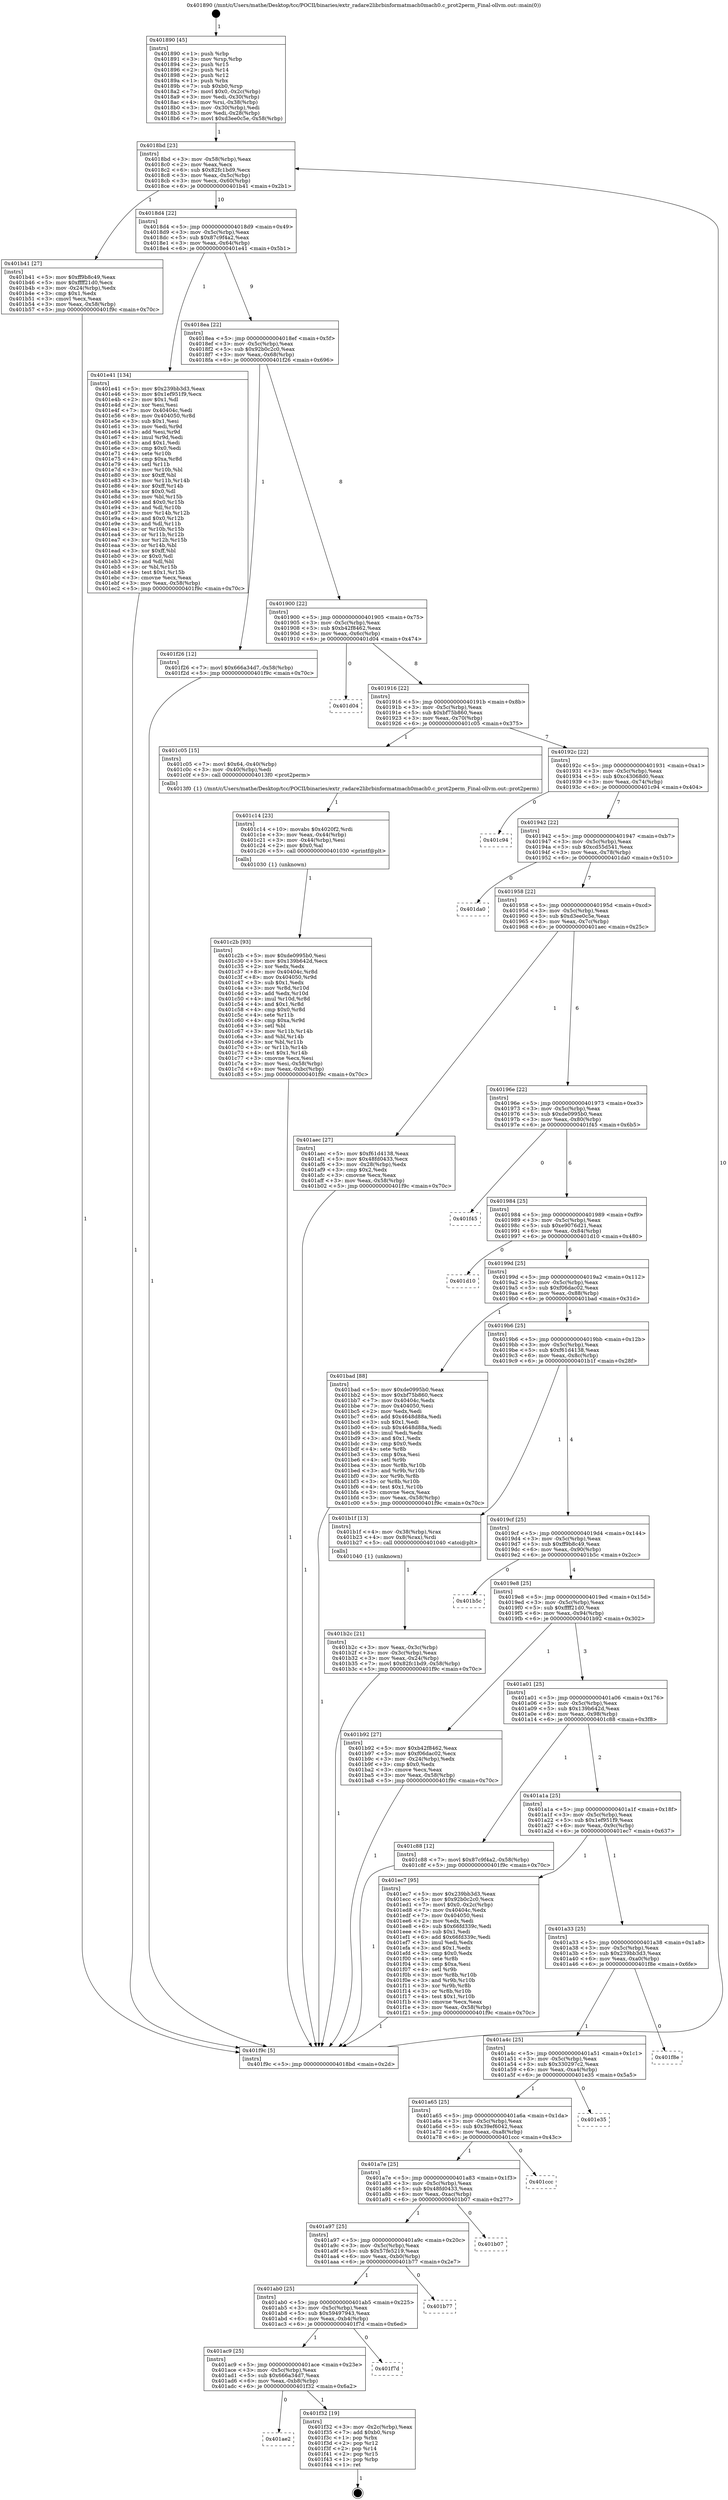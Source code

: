 digraph "0x401890" {
  label = "0x401890 (/mnt/c/Users/mathe/Desktop/tcc/POCII/binaries/extr_radare2librbinformatmach0mach0.c_prot2perm_Final-ollvm.out::main(0))"
  labelloc = "t"
  node[shape=record]

  Entry [label="",width=0.3,height=0.3,shape=circle,fillcolor=black,style=filled]
  "0x4018bd" [label="{
     0x4018bd [23]\l
     | [instrs]\l
     &nbsp;&nbsp;0x4018bd \<+3\>: mov -0x58(%rbp),%eax\l
     &nbsp;&nbsp;0x4018c0 \<+2\>: mov %eax,%ecx\l
     &nbsp;&nbsp;0x4018c2 \<+6\>: sub $0x82fc1bd9,%ecx\l
     &nbsp;&nbsp;0x4018c8 \<+3\>: mov %eax,-0x5c(%rbp)\l
     &nbsp;&nbsp;0x4018cb \<+3\>: mov %ecx,-0x60(%rbp)\l
     &nbsp;&nbsp;0x4018ce \<+6\>: je 0000000000401b41 \<main+0x2b1\>\l
  }"]
  "0x401b41" [label="{
     0x401b41 [27]\l
     | [instrs]\l
     &nbsp;&nbsp;0x401b41 \<+5\>: mov $0xff9b8c49,%eax\l
     &nbsp;&nbsp;0x401b46 \<+5\>: mov $0xffff21d0,%ecx\l
     &nbsp;&nbsp;0x401b4b \<+3\>: mov -0x24(%rbp),%edx\l
     &nbsp;&nbsp;0x401b4e \<+3\>: cmp $0x1,%edx\l
     &nbsp;&nbsp;0x401b51 \<+3\>: cmovl %ecx,%eax\l
     &nbsp;&nbsp;0x401b54 \<+3\>: mov %eax,-0x58(%rbp)\l
     &nbsp;&nbsp;0x401b57 \<+5\>: jmp 0000000000401f9c \<main+0x70c\>\l
  }"]
  "0x4018d4" [label="{
     0x4018d4 [22]\l
     | [instrs]\l
     &nbsp;&nbsp;0x4018d4 \<+5\>: jmp 00000000004018d9 \<main+0x49\>\l
     &nbsp;&nbsp;0x4018d9 \<+3\>: mov -0x5c(%rbp),%eax\l
     &nbsp;&nbsp;0x4018dc \<+5\>: sub $0x87c9f4a2,%eax\l
     &nbsp;&nbsp;0x4018e1 \<+3\>: mov %eax,-0x64(%rbp)\l
     &nbsp;&nbsp;0x4018e4 \<+6\>: je 0000000000401e41 \<main+0x5b1\>\l
  }"]
  Exit [label="",width=0.3,height=0.3,shape=circle,fillcolor=black,style=filled,peripheries=2]
  "0x401e41" [label="{
     0x401e41 [134]\l
     | [instrs]\l
     &nbsp;&nbsp;0x401e41 \<+5\>: mov $0x239bb3d3,%eax\l
     &nbsp;&nbsp;0x401e46 \<+5\>: mov $0x1ef951f9,%ecx\l
     &nbsp;&nbsp;0x401e4b \<+2\>: mov $0x1,%dl\l
     &nbsp;&nbsp;0x401e4d \<+2\>: xor %esi,%esi\l
     &nbsp;&nbsp;0x401e4f \<+7\>: mov 0x40404c,%edi\l
     &nbsp;&nbsp;0x401e56 \<+8\>: mov 0x404050,%r8d\l
     &nbsp;&nbsp;0x401e5e \<+3\>: sub $0x1,%esi\l
     &nbsp;&nbsp;0x401e61 \<+3\>: mov %edi,%r9d\l
     &nbsp;&nbsp;0x401e64 \<+3\>: add %esi,%r9d\l
     &nbsp;&nbsp;0x401e67 \<+4\>: imul %r9d,%edi\l
     &nbsp;&nbsp;0x401e6b \<+3\>: and $0x1,%edi\l
     &nbsp;&nbsp;0x401e6e \<+3\>: cmp $0x0,%edi\l
     &nbsp;&nbsp;0x401e71 \<+4\>: sete %r10b\l
     &nbsp;&nbsp;0x401e75 \<+4\>: cmp $0xa,%r8d\l
     &nbsp;&nbsp;0x401e79 \<+4\>: setl %r11b\l
     &nbsp;&nbsp;0x401e7d \<+3\>: mov %r10b,%bl\l
     &nbsp;&nbsp;0x401e80 \<+3\>: xor $0xff,%bl\l
     &nbsp;&nbsp;0x401e83 \<+3\>: mov %r11b,%r14b\l
     &nbsp;&nbsp;0x401e86 \<+4\>: xor $0xff,%r14b\l
     &nbsp;&nbsp;0x401e8a \<+3\>: xor $0x0,%dl\l
     &nbsp;&nbsp;0x401e8d \<+3\>: mov %bl,%r15b\l
     &nbsp;&nbsp;0x401e90 \<+4\>: and $0x0,%r15b\l
     &nbsp;&nbsp;0x401e94 \<+3\>: and %dl,%r10b\l
     &nbsp;&nbsp;0x401e97 \<+3\>: mov %r14b,%r12b\l
     &nbsp;&nbsp;0x401e9a \<+4\>: and $0x0,%r12b\l
     &nbsp;&nbsp;0x401e9e \<+3\>: and %dl,%r11b\l
     &nbsp;&nbsp;0x401ea1 \<+3\>: or %r10b,%r15b\l
     &nbsp;&nbsp;0x401ea4 \<+3\>: or %r11b,%r12b\l
     &nbsp;&nbsp;0x401ea7 \<+3\>: xor %r12b,%r15b\l
     &nbsp;&nbsp;0x401eaa \<+3\>: or %r14b,%bl\l
     &nbsp;&nbsp;0x401ead \<+3\>: xor $0xff,%bl\l
     &nbsp;&nbsp;0x401eb0 \<+3\>: or $0x0,%dl\l
     &nbsp;&nbsp;0x401eb3 \<+2\>: and %dl,%bl\l
     &nbsp;&nbsp;0x401eb5 \<+3\>: or %bl,%r15b\l
     &nbsp;&nbsp;0x401eb8 \<+4\>: test $0x1,%r15b\l
     &nbsp;&nbsp;0x401ebc \<+3\>: cmovne %ecx,%eax\l
     &nbsp;&nbsp;0x401ebf \<+3\>: mov %eax,-0x58(%rbp)\l
     &nbsp;&nbsp;0x401ec2 \<+5\>: jmp 0000000000401f9c \<main+0x70c\>\l
  }"]
  "0x4018ea" [label="{
     0x4018ea [22]\l
     | [instrs]\l
     &nbsp;&nbsp;0x4018ea \<+5\>: jmp 00000000004018ef \<main+0x5f\>\l
     &nbsp;&nbsp;0x4018ef \<+3\>: mov -0x5c(%rbp),%eax\l
     &nbsp;&nbsp;0x4018f2 \<+5\>: sub $0x92b0c2c0,%eax\l
     &nbsp;&nbsp;0x4018f7 \<+3\>: mov %eax,-0x68(%rbp)\l
     &nbsp;&nbsp;0x4018fa \<+6\>: je 0000000000401f26 \<main+0x696\>\l
  }"]
  "0x401ae2" [label="{
     0x401ae2\l
  }", style=dashed]
  "0x401f26" [label="{
     0x401f26 [12]\l
     | [instrs]\l
     &nbsp;&nbsp;0x401f26 \<+7\>: movl $0x666a34d7,-0x58(%rbp)\l
     &nbsp;&nbsp;0x401f2d \<+5\>: jmp 0000000000401f9c \<main+0x70c\>\l
  }"]
  "0x401900" [label="{
     0x401900 [22]\l
     | [instrs]\l
     &nbsp;&nbsp;0x401900 \<+5\>: jmp 0000000000401905 \<main+0x75\>\l
     &nbsp;&nbsp;0x401905 \<+3\>: mov -0x5c(%rbp),%eax\l
     &nbsp;&nbsp;0x401908 \<+5\>: sub $0xb42f8462,%eax\l
     &nbsp;&nbsp;0x40190d \<+3\>: mov %eax,-0x6c(%rbp)\l
     &nbsp;&nbsp;0x401910 \<+6\>: je 0000000000401d04 \<main+0x474\>\l
  }"]
  "0x401f32" [label="{
     0x401f32 [19]\l
     | [instrs]\l
     &nbsp;&nbsp;0x401f32 \<+3\>: mov -0x2c(%rbp),%eax\l
     &nbsp;&nbsp;0x401f35 \<+7\>: add $0xb0,%rsp\l
     &nbsp;&nbsp;0x401f3c \<+1\>: pop %rbx\l
     &nbsp;&nbsp;0x401f3d \<+2\>: pop %r12\l
     &nbsp;&nbsp;0x401f3f \<+2\>: pop %r14\l
     &nbsp;&nbsp;0x401f41 \<+2\>: pop %r15\l
     &nbsp;&nbsp;0x401f43 \<+1\>: pop %rbp\l
     &nbsp;&nbsp;0x401f44 \<+1\>: ret\l
  }"]
  "0x401d04" [label="{
     0x401d04\l
  }", style=dashed]
  "0x401916" [label="{
     0x401916 [22]\l
     | [instrs]\l
     &nbsp;&nbsp;0x401916 \<+5\>: jmp 000000000040191b \<main+0x8b\>\l
     &nbsp;&nbsp;0x40191b \<+3\>: mov -0x5c(%rbp),%eax\l
     &nbsp;&nbsp;0x40191e \<+5\>: sub $0xbf75b860,%eax\l
     &nbsp;&nbsp;0x401923 \<+3\>: mov %eax,-0x70(%rbp)\l
     &nbsp;&nbsp;0x401926 \<+6\>: je 0000000000401c05 \<main+0x375\>\l
  }"]
  "0x401ac9" [label="{
     0x401ac9 [25]\l
     | [instrs]\l
     &nbsp;&nbsp;0x401ac9 \<+5\>: jmp 0000000000401ace \<main+0x23e\>\l
     &nbsp;&nbsp;0x401ace \<+3\>: mov -0x5c(%rbp),%eax\l
     &nbsp;&nbsp;0x401ad1 \<+5\>: sub $0x666a34d7,%eax\l
     &nbsp;&nbsp;0x401ad6 \<+6\>: mov %eax,-0xb8(%rbp)\l
     &nbsp;&nbsp;0x401adc \<+6\>: je 0000000000401f32 \<main+0x6a2\>\l
  }"]
  "0x401c05" [label="{
     0x401c05 [15]\l
     | [instrs]\l
     &nbsp;&nbsp;0x401c05 \<+7\>: movl $0x64,-0x40(%rbp)\l
     &nbsp;&nbsp;0x401c0c \<+3\>: mov -0x40(%rbp),%edi\l
     &nbsp;&nbsp;0x401c0f \<+5\>: call 00000000004013f0 \<prot2perm\>\l
     | [calls]\l
     &nbsp;&nbsp;0x4013f0 \{1\} (/mnt/c/Users/mathe/Desktop/tcc/POCII/binaries/extr_radare2librbinformatmach0mach0.c_prot2perm_Final-ollvm.out::prot2perm)\l
  }"]
  "0x40192c" [label="{
     0x40192c [22]\l
     | [instrs]\l
     &nbsp;&nbsp;0x40192c \<+5\>: jmp 0000000000401931 \<main+0xa1\>\l
     &nbsp;&nbsp;0x401931 \<+3\>: mov -0x5c(%rbp),%eax\l
     &nbsp;&nbsp;0x401934 \<+5\>: sub $0xc43068d0,%eax\l
     &nbsp;&nbsp;0x401939 \<+3\>: mov %eax,-0x74(%rbp)\l
     &nbsp;&nbsp;0x40193c \<+6\>: je 0000000000401c94 \<main+0x404\>\l
  }"]
  "0x401f7d" [label="{
     0x401f7d\l
  }", style=dashed]
  "0x401c94" [label="{
     0x401c94\l
  }", style=dashed]
  "0x401942" [label="{
     0x401942 [22]\l
     | [instrs]\l
     &nbsp;&nbsp;0x401942 \<+5\>: jmp 0000000000401947 \<main+0xb7\>\l
     &nbsp;&nbsp;0x401947 \<+3\>: mov -0x5c(%rbp),%eax\l
     &nbsp;&nbsp;0x40194a \<+5\>: sub $0xcd55d541,%eax\l
     &nbsp;&nbsp;0x40194f \<+3\>: mov %eax,-0x78(%rbp)\l
     &nbsp;&nbsp;0x401952 \<+6\>: je 0000000000401da0 \<main+0x510\>\l
  }"]
  "0x401ab0" [label="{
     0x401ab0 [25]\l
     | [instrs]\l
     &nbsp;&nbsp;0x401ab0 \<+5\>: jmp 0000000000401ab5 \<main+0x225\>\l
     &nbsp;&nbsp;0x401ab5 \<+3\>: mov -0x5c(%rbp),%eax\l
     &nbsp;&nbsp;0x401ab8 \<+5\>: sub $0x59497943,%eax\l
     &nbsp;&nbsp;0x401abd \<+6\>: mov %eax,-0xb4(%rbp)\l
     &nbsp;&nbsp;0x401ac3 \<+6\>: je 0000000000401f7d \<main+0x6ed\>\l
  }"]
  "0x401da0" [label="{
     0x401da0\l
  }", style=dashed]
  "0x401958" [label="{
     0x401958 [22]\l
     | [instrs]\l
     &nbsp;&nbsp;0x401958 \<+5\>: jmp 000000000040195d \<main+0xcd\>\l
     &nbsp;&nbsp;0x40195d \<+3\>: mov -0x5c(%rbp),%eax\l
     &nbsp;&nbsp;0x401960 \<+5\>: sub $0xd3ee0c5e,%eax\l
     &nbsp;&nbsp;0x401965 \<+3\>: mov %eax,-0x7c(%rbp)\l
     &nbsp;&nbsp;0x401968 \<+6\>: je 0000000000401aec \<main+0x25c\>\l
  }"]
  "0x401b77" [label="{
     0x401b77\l
  }", style=dashed]
  "0x401aec" [label="{
     0x401aec [27]\l
     | [instrs]\l
     &nbsp;&nbsp;0x401aec \<+5\>: mov $0xf61d4138,%eax\l
     &nbsp;&nbsp;0x401af1 \<+5\>: mov $0x48fd0433,%ecx\l
     &nbsp;&nbsp;0x401af6 \<+3\>: mov -0x28(%rbp),%edx\l
     &nbsp;&nbsp;0x401af9 \<+3\>: cmp $0x2,%edx\l
     &nbsp;&nbsp;0x401afc \<+3\>: cmovne %ecx,%eax\l
     &nbsp;&nbsp;0x401aff \<+3\>: mov %eax,-0x58(%rbp)\l
     &nbsp;&nbsp;0x401b02 \<+5\>: jmp 0000000000401f9c \<main+0x70c\>\l
  }"]
  "0x40196e" [label="{
     0x40196e [22]\l
     | [instrs]\l
     &nbsp;&nbsp;0x40196e \<+5\>: jmp 0000000000401973 \<main+0xe3\>\l
     &nbsp;&nbsp;0x401973 \<+3\>: mov -0x5c(%rbp),%eax\l
     &nbsp;&nbsp;0x401976 \<+5\>: sub $0xde0995b0,%eax\l
     &nbsp;&nbsp;0x40197b \<+3\>: mov %eax,-0x80(%rbp)\l
     &nbsp;&nbsp;0x40197e \<+6\>: je 0000000000401f45 \<main+0x6b5\>\l
  }"]
  "0x401f9c" [label="{
     0x401f9c [5]\l
     | [instrs]\l
     &nbsp;&nbsp;0x401f9c \<+5\>: jmp 00000000004018bd \<main+0x2d\>\l
  }"]
  "0x401890" [label="{
     0x401890 [45]\l
     | [instrs]\l
     &nbsp;&nbsp;0x401890 \<+1\>: push %rbp\l
     &nbsp;&nbsp;0x401891 \<+3\>: mov %rsp,%rbp\l
     &nbsp;&nbsp;0x401894 \<+2\>: push %r15\l
     &nbsp;&nbsp;0x401896 \<+2\>: push %r14\l
     &nbsp;&nbsp;0x401898 \<+2\>: push %r12\l
     &nbsp;&nbsp;0x40189a \<+1\>: push %rbx\l
     &nbsp;&nbsp;0x40189b \<+7\>: sub $0xb0,%rsp\l
     &nbsp;&nbsp;0x4018a2 \<+7\>: movl $0x0,-0x2c(%rbp)\l
     &nbsp;&nbsp;0x4018a9 \<+3\>: mov %edi,-0x30(%rbp)\l
     &nbsp;&nbsp;0x4018ac \<+4\>: mov %rsi,-0x38(%rbp)\l
     &nbsp;&nbsp;0x4018b0 \<+3\>: mov -0x30(%rbp),%edi\l
     &nbsp;&nbsp;0x4018b3 \<+3\>: mov %edi,-0x28(%rbp)\l
     &nbsp;&nbsp;0x4018b6 \<+7\>: movl $0xd3ee0c5e,-0x58(%rbp)\l
  }"]
  "0x401a97" [label="{
     0x401a97 [25]\l
     | [instrs]\l
     &nbsp;&nbsp;0x401a97 \<+5\>: jmp 0000000000401a9c \<main+0x20c\>\l
     &nbsp;&nbsp;0x401a9c \<+3\>: mov -0x5c(%rbp),%eax\l
     &nbsp;&nbsp;0x401a9f \<+5\>: sub $0x57fe5219,%eax\l
     &nbsp;&nbsp;0x401aa4 \<+6\>: mov %eax,-0xb0(%rbp)\l
     &nbsp;&nbsp;0x401aaa \<+6\>: je 0000000000401b77 \<main+0x2e7\>\l
  }"]
  "0x401f45" [label="{
     0x401f45\l
  }", style=dashed]
  "0x401984" [label="{
     0x401984 [25]\l
     | [instrs]\l
     &nbsp;&nbsp;0x401984 \<+5\>: jmp 0000000000401989 \<main+0xf9\>\l
     &nbsp;&nbsp;0x401989 \<+3\>: mov -0x5c(%rbp),%eax\l
     &nbsp;&nbsp;0x40198c \<+5\>: sub $0xe9076d21,%eax\l
     &nbsp;&nbsp;0x401991 \<+6\>: mov %eax,-0x84(%rbp)\l
     &nbsp;&nbsp;0x401997 \<+6\>: je 0000000000401d10 \<main+0x480\>\l
  }"]
  "0x401b07" [label="{
     0x401b07\l
  }", style=dashed]
  "0x401d10" [label="{
     0x401d10\l
  }", style=dashed]
  "0x40199d" [label="{
     0x40199d [25]\l
     | [instrs]\l
     &nbsp;&nbsp;0x40199d \<+5\>: jmp 00000000004019a2 \<main+0x112\>\l
     &nbsp;&nbsp;0x4019a2 \<+3\>: mov -0x5c(%rbp),%eax\l
     &nbsp;&nbsp;0x4019a5 \<+5\>: sub $0xf06dac02,%eax\l
     &nbsp;&nbsp;0x4019aa \<+6\>: mov %eax,-0x88(%rbp)\l
     &nbsp;&nbsp;0x4019b0 \<+6\>: je 0000000000401bad \<main+0x31d\>\l
  }"]
  "0x401a7e" [label="{
     0x401a7e [25]\l
     | [instrs]\l
     &nbsp;&nbsp;0x401a7e \<+5\>: jmp 0000000000401a83 \<main+0x1f3\>\l
     &nbsp;&nbsp;0x401a83 \<+3\>: mov -0x5c(%rbp),%eax\l
     &nbsp;&nbsp;0x401a86 \<+5\>: sub $0x48fd0433,%eax\l
     &nbsp;&nbsp;0x401a8b \<+6\>: mov %eax,-0xac(%rbp)\l
     &nbsp;&nbsp;0x401a91 \<+6\>: je 0000000000401b07 \<main+0x277\>\l
  }"]
  "0x401bad" [label="{
     0x401bad [88]\l
     | [instrs]\l
     &nbsp;&nbsp;0x401bad \<+5\>: mov $0xde0995b0,%eax\l
     &nbsp;&nbsp;0x401bb2 \<+5\>: mov $0xbf75b860,%ecx\l
     &nbsp;&nbsp;0x401bb7 \<+7\>: mov 0x40404c,%edx\l
     &nbsp;&nbsp;0x401bbe \<+7\>: mov 0x404050,%esi\l
     &nbsp;&nbsp;0x401bc5 \<+2\>: mov %edx,%edi\l
     &nbsp;&nbsp;0x401bc7 \<+6\>: add $0x4648d88a,%edi\l
     &nbsp;&nbsp;0x401bcd \<+3\>: sub $0x1,%edi\l
     &nbsp;&nbsp;0x401bd0 \<+6\>: sub $0x4648d88a,%edi\l
     &nbsp;&nbsp;0x401bd6 \<+3\>: imul %edi,%edx\l
     &nbsp;&nbsp;0x401bd9 \<+3\>: and $0x1,%edx\l
     &nbsp;&nbsp;0x401bdc \<+3\>: cmp $0x0,%edx\l
     &nbsp;&nbsp;0x401bdf \<+4\>: sete %r8b\l
     &nbsp;&nbsp;0x401be3 \<+3\>: cmp $0xa,%esi\l
     &nbsp;&nbsp;0x401be6 \<+4\>: setl %r9b\l
     &nbsp;&nbsp;0x401bea \<+3\>: mov %r8b,%r10b\l
     &nbsp;&nbsp;0x401bed \<+3\>: and %r9b,%r10b\l
     &nbsp;&nbsp;0x401bf0 \<+3\>: xor %r9b,%r8b\l
     &nbsp;&nbsp;0x401bf3 \<+3\>: or %r8b,%r10b\l
     &nbsp;&nbsp;0x401bf6 \<+4\>: test $0x1,%r10b\l
     &nbsp;&nbsp;0x401bfa \<+3\>: cmovne %ecx,%eax\l
     &nbsp;&nbsp;0x401bfd \<+3\>: mov %eax,-0x58(%rbp)\l
     &nbsp;&nbsp;0x401c00 \<+5\>: jmp 0000000000401f9c \<main+0x70c\>\l
  }"]
  "0x4019b6" [label="{
     0x4019b6 [25]\l
     | [instrs]\l
     &nbsp;&nbsp;0x4019b6 \<+5\>: jmp 00000000004019bb \<main+0x12b\>\l
     &nbsp;&nbsp;0x4019bb \<+3\>: mov -0x5c(%rbp),%eax\l
     &nbsp;&nbsp;0x4019be \<+5\>: sub $0xf61d4138,%eax\l
     &nbsp;&nbsp;0x4019c3 \<+6\>: mov %eax,-0x8c(%rbp)\l
     &nbsp;&nbsp;0x4019c9 \<+6\>: je 0000000000401b1f \<main+0x28f\>\l
  }"]
  "0x401ccc" [label="{
     0x401ccc\l
  }", style=dashed]
  "0x401b1f" [label="{
     0x401b1f [13]\l
     | [instrs]\l
     &nbsp;&nbsp;0x401b1f \<+4\>: mov -0x38(%rbp),%rax\l
     &nbsp;&nbsp;0x401b23 \<+4\>: mov 0x8(%rax),%rdi\l
     &nbsp;&nbsp;0x401b27 \<+5\>: call 0000000000401040 \<atoi@plt\>\l
     | [calls]\l
     &nbsp;&nbsp;0x401040 \{1\} (unknown)\l
  }"]
  "0x4019cf" [label="{
     0x4019cf [25]\l
     | [instrs]\l
     &nbsp;&nbsp;0x4019cf \<+5\>: jmp 00000000004019d4 \<main+0x144\>\l
     &nbsp;&nbsp;0x4019d4 \<+3\>: mov -0x5c(%rbp),%eax\l
     &nbsp;&nbsp;0x4019d7 \<+5\>: sub $0xff9b8c49,%eax\l
     &nbsp;&nbsp;0x4019dc \<+6\>: mov %eax,-0x90(%rbp)\l
     &nbsp;&nbsp;0x4019e2 \<+6\>: je 0000000000401b5c \<main+0x2cc\>\l
  }"]
  "0x401b2c" [label="{
     0x401b2c [21]\l
     | [instrs]\l
     &nbsp;&nbsp;0x401b2c \<+3\>: mov %eax,-0x3c(%rbp)\l
     &nbsp;&nbsp;0x401b2f \<+3\>: mov -0x3c(%rbp),%eax\l
     &nbsp;&nbsp;0x401b32 \<+3\>: mov %eax,-0x24(%rbp)\l
     &nbsp;&nbsp;0x401b35 \<+7\>: movl $0x82fc1bd9,-0x58(%rbp)\l
     &nbsp;&nbsp;0x401b3c \<+5\>: jmp 0000000000401f9c \<main+0x70c\>\l
  }"]
  "0x401a65" [label="{
     0x401a65 [25]\l
     | [instrs]\l
     &nbsp;&nbsp;0x401a65 \<+5\>: jmp 0000000000401a6a \<main+0x1da\>\l
     &nbsp;&nbsp;0x401a6a \<+3\>: mov -0x5c(%rbp),%eax\l
     &nbsp;&nbsp;0x401a6d \<+5\>: sub $0x39ef6042,%eax\l
     &nbsp;&nbsp;0x401a72 \<+6\>: mov %eax,-0xa8(%rbp)\l
     &nbsp;&nbsp;0x401a78 \<+6\>: je 0000000000401ccc \<main+0x43c\>\l
  }"]
  "0x401b5c" [label="{
     0x401b5c\l
  }", style=dashed]
  "0x4019e8" [label="{
     0x4019e8 [25]\l
     | [instrs]\l
     &nbsp;&nbsp;0x4019e8 \<+5\>: jmp 00000000004019ed \<main+0x15d\>\l
     &nbsp;&nbsp;0x4019ed \<+3\>: mov -0x5c(%rbp),%eax\l
     &nbsp;&nbsp;0x4019f0 \<+5\>: sub $0xffff21d0,%eax\l
     &nbsp;&nbsp;0x4019f5 \<+6\>: mov %eax,-0x94(%rbp)\l
     &nbsp;&nbsp;0x4019fb \<+6\>: je 0000000000401b92 \<main+0x302\>\l
  }"]
  "0x401e35" [label="{
     0x401e35\l
  }", style=dashed]
  "0x401b92" [label="{
     0x401b92 [27]\l
     | [instrs]\l
     &nbsp;&nbsp;0x401b92 \<+5\>: mov $0xb42f8462,%eax\l
     &nbsp;&nbsp;0x401b97 \<+5\>: mov $0xf06dac02,%ecx\l
     &nbsp;&nbsp;0x401b9c \<+3\>: mov -0x24(%rbp),%edx\l
     &nbsp;&nbsp;0x401b9f \<+3\>: cmp $0x0,%edx\l
     &nbsp;&nbsp;0x401ba2 \<+3\>: cmove %ecx,%eax\l
     &nbsp;&nbsp;0x401ba5 \<+3\>: mov %eax,-0x58(%rbp)\l
     &nbsp;&nbsp;0x401ba8 \<+5\>: jmp 0000000000401f9c \<main+0x70c\>\l
  }"]
  "0x401a01" [label="{
     0x401a01 [25]\l
     | [instrs]\l
     &nbsp;&nbsp;0x401a01 \<+5\>: jmp 0000000000401a06 \<main+0x176\>\l
     &nbsp;&nbsp;0x401a06 \<+3\>: mov -0x5c(%rbp),%eax\l
     &nbsp;&nbsp;0x401a09 \<+5\>: sub $0x139b642d,%eax\l
     &nbsp;&nbsp;0x401a0e \<+6\>: mov %eax,-0x98(%rbp)\l
     &nbsp;&nbsp;0x401a14 \<+6\>: je 0000000000401c88 \<main+0x3f8\>\l
  }"]
  "0x401c14" [label="{
     0x401c14 [23]\l
     | [instrs]\l
     &nbsp;&nbsp;0x401c14 \<+10\>: movabs $0x4020f2,%rdi\l
     &nbsp;&nbsp;0x401c1e \<+3\>: mov %eax,-0x44(%rbp)\l
     &nbsp;&nbsp;0x401c21 \<+3\>: mov -0x44(%rbp),%esi\l
     &nbsp;&nbsp;0x401c24 \<+2\>: mov $0x0,%al\l
     &nbsp;&nbsp;0x401c26 \<+5\>: call 0000000000401030 \<printf@plt\>\l
     | [calls]\l
     &nbsp;&nbsp;0x401030 \{1\} (unknown)\l
  }"]
  "0x401c2b" [label="{
     0x401c2b [93]\l
     | [instrs]\l
     &nbsp;&nbsp;0x401c2b \<+5\>: mov $0xde0995b0,%esi\l
     &nbsp;&nbsp;0x401c30 \<+5\>: mov $0x139b642d,%ecx\l
     &nbsp;&nbsp;0x401c35 \<+2\>: xor %edx,%edx\l
     &nbsp;&nbsp;0x401c37 \<+8\>: mov 0x40404c,%r8d\l
     &nbsp;&nbsp;0x401c3f \<+8\>: mov 0x404050,%r9d\l
     &nbsp;&nbsp;0x401c47 \<+3\>: sub $0x1,%edx\l
     &nbsp;&nbsp;0x401c4a \<+3\>: mov %r8d,%r10d\l
     &nbsp;&nbsp;0x401c4d \<+3\>: add %edx,%r10d\l
     &nbsp;&nbsp;0x401c50 \<+4\>: imul %r10d,%r8d\l
     &nbsp;&nbsp;0x401c54 \<+4\>: and $0x1,%r8d\l
     &nbsp;&nbsp;0x401c58 \<+4\>: cmp $0x0,%r8d\l
     &nbsp;&nbsp;0x401c5c \<+4\>: sete %r11b\l
     &nbsp;&nbsp;0x401c60 \<+4\>: cmp $0xa,%r9d\l
     &nbsp;&nbsp;0x401c64 \<+3\>: setl %bl\l
     &nbsp;&nbsp;0x401c67 \<+3\>: mov %r11b,%r14b\l
     &nbsp;&nbsp;0x401c6a \<+3\>: and %bl,%r14b\l
     &nbsp;&nbsp;0x401c6d \<+3\>: xor %bl,%r11b\l
     &nbsp;&nbsp;0x401c70 \<+3\>: or %r11b,%r14b\l
     &nbsp;&nbsp;0x401c73 \<+4\>: test $0x1,%r14b\l
     &nbsp;&nbsp;0x401c77 \<+3\>: cmovne %ecx,%esi\l
     &nbsp;&nbsp;0x401c7a \<+3\>: mov %esi,-0x58(%rbp)\l
     &nbsp;&nbsp;0x401c7d \<+6\>: mov %eax,-0xbc(%rbp)\l
     &nbsp;&nbsp;0x401c83 \<+5\>: jmp 0000000000401f9c \<main+0x70c\>\l
  }"]
  "0x401a4c" [label="{
     0x401a4c [25]\l
     | [instrs]\l
     &nbsp;&nbsp;0x401a4c \<+5\>: jmp 0000000000401a51 \<main+0x1c1\>\l
     &nbsp;&nbsp;0x401a51 \<+3\>: mov -0x5c(%rbp),%eax\l
     &nbsp;&nbsp;0x401a54 \<+5\>: sub $0x330297c2,%eax\l
     &nbsp;&nbsp;0x401a59 \<+6\>: mov %eax,-0xa4(%rbp)\l
     &nbsp;&nbsp;0x401a5f \<+6\>: je 0000000000401e35 \<main+0x5a5\>\l
  }"]
  "0x401c88" [label="{
     0x401c88 [12]\l
     | [instrs]\l
     &nbsp;&nbsp;0x401c88 \<+7\>: movl $0x87c9f4a2,-0x58(%rbp)\l
     &nbsp;&nbsp;0x401c8f \<+5\>: jmp 0000000000401f9c \<main+0x70c\>\l
  }"]
  "0x401a1a" [label="{
     0x401a1a [25]\l
     | [instrs]\l
     &nbsp;&nbsp;0x401a1a \<+5\>: jmp 0000000000401a1f \<main+0x18f\>\l
     &nbsp;&nbsp;0x401a1f \<+3\>: mov -0x5c(%rbp),%eax\l
     &nbsp;&nbsp;0x401a22 \<+5\>: sub $0x1ef951f9,%eax\l
     &nbsp;&nbsp;0x401a27 \<+6\>: mov %eax,-0x9c(%rbp)\l
     &nbsp;&nbsp;0x401a2d \<+6\>: je 0000000000401ec7 \<main+0x637\>\l
  }"]
  "0x401f8e" [label="{
     0x401f8e\l
  }", style=dashed]
  "0x401ec7" [label="{
     0x401ec7 [95]\l
     | [instrs]\l
     &nbsp;&nbsp;0x401ec7 \<+5\>: mov $0x239bb3d3,%eax\l
     &nbsp;&nbsp;0x401ecc \<+5\>: mov $0x92b0c2c0,%ecx\l
     &nbsp;&nbsp;0x401ed1 \<+7\>: movl $0x0,-0x2c(%rbp)\l
     &nbsp;&nbsp;0x401ed8 \<+7\>: mov 0x40404c,%edx\l
     &nbsp;&nbsp;0x401edf \<+7\>: mov 0x404050,%esi\l
     &nbsp;&nbsp;0x401ee6 \<+2\>: mov %edx,%edi\l
     &nbsp;&nbsp;0x401ee8 \<+6\>: sub $0x66fd339c,%edi\l
     &nbsp;&nbsp;0x401eee \<+3\>: sub $0x1,%edi\l
     &nbsp;&nbsp;0x401ef1 \<+6\>: add $0x66fd339c,%edi\l
     &nbsp;&nbsp;0x401ef7 \<+3\>: imul %edi,%edx\l
     &nbsp;&nbsp;0x401efa \<+3\>: and $0x1,%edx\l
     &nbsp;&nbsp;0x401efd \<+3\>: cmp $0x0,%edx\l
     &nbsp;&nbsp;0x401f00 \<+4\>: sete %r8b\l
     &nbsp;&nbsp;0x401f04 \<+3\>: cmp $0xa,%esi\l
     &nbsp;&nbsp;0x401f07 \<+4\>: setl %r9b\l
     &nbsp;&nbsp;0x401f0b \<+3\>: mov %r8b,%r10b\l
     &nbsp;&nbsp;0x401f0e \<+3\>: and %r9b,%r10b\l
     &nbsp;&nbsp;0x401f11 \<+3\>: xor %r9b,%r8b\l
     &nbsp;&nbsp;0x401f14 \<+3\>: or %r8b,%r10b\l
     &nbsp;&nbsp;0x401f17 \<+4\>: test $0x1,%r10b\l
     &nbsp;&nbsp;0x401f1b \<+3\>: cmovne %ecx,%eax\l
     &nbsp;&nbsp;0x401f1e \<+3\>: mov %eax,-0x58(%rbp)\l
     &nbsp;&nbsp;0x401f21 \<+5\>: jmp 0000000000401f9c \<main+0x70c\>\l
  }"]
  "0x401a33" [label="{
     0x401a33 [25]\l
     | [instrs]\l
     &nbsp;&nbsp;0x401a33 \<+5\>: jmp 0000000000401a38 \<main+0x1a8\>\l
     &nbsp;&nbsp;0x401a38 \<+3\>: mov -0x5c(%rbp),%eax\l
     &nbsp;&nbsp;0x401a3b \<+5\>: sub $0x239bb3d3,%eax\l
     &nbsp;&nbsp;0x401a40 \<+6\>: mov %eax,-0xa0(%rbp)\l
     &nbsp;&nbsp;0x401a46 \<+6\>: je 0000000000401f8e \<main+0x6fe\>\l
  }"]
  Entry -> "0x401890" [label=" 1"]
  "0x4018bd" -> "0x401b41" [label=" 1"]
  "0x4018bd" -> "0x4018d4" [label=" 10"]
  "0x401f32" -> Exit [label=" 1"]
  "0x4018d4" -> "0x401e41" [label=" 1"]
  "0x4018d4" -> "0x4018ea" [label=" 9"]
  "0x401ac9" -> "0x401ae2" [label=" 0"]
  "0x4018ea" -> "0x401f26" [label=" 1"]
  "0x4018ea" -> "0x401900" [label=" 8"]
  "0x401ac9" -> "0x401f32" [label=" 1"]
  "0x401900" -> "0x401d04" [label=" 0"]
  "0x401900" -> "0x401916" [label=" 8"]
  "0x401ab0" -> "0x401ac9" [label=" 1"]
  "0x401916" -> "0x401c05" [label=" 1"]
  "0x401916" -> "0x40192c" [label=" 7"]
  "0x401ab0" -> "0x401f7d" [label=" 0"]
  "0x40192c" -> "0x401c94" [label=" 0"]
  "0x40192c" -> "0x401942" [label=" 7"]
  "0x401a97" -> "0x401ab0" [label=" 1"]
  "0x401942" -> "0x401da0" [label=" 0"]
  "0x401942" -> "0x401958" [label=" 7"]
  "0x401a97" -> "0x401b77" [label=" 0"]
  "0x401958" -> "0x401aec" [label=" 1"]
  "0x401958" -> "0x40196e" [label=" 6"]
  "0x401aec" -> "0x401f9c" [label=" 1"]
  "0x401890" -> "0x4018bd" [label=" 1"]
  "0x401f9c" -> "0x4018bd" [label=" 10"]
  "0x401a7e" -> "0x401a97" [label=" 1"]
  "0x40196e" -> "0x401f45" [label=" 0"]
  "0x40196e" -> "0x401984" [label=" 6"]
  "0x401a7e" -> "0x401b07" [label=" 0"]
  "0x401984" -> "0x401d10" [label=" 0"]
  "0x401984" -> "0x40199d" [label=" 6"]
  "0x401a65" -> "0x401a7e" [label=" 1"]
  "0x40199d" -> "0x401bad" [label=" 1"]
  "0x40199d" -> "0x4019b6" [label=" 5"]
  "0x401a65" -> "0x401ccc" [label=" 0"]
  "0x4019b6" -> "0x401b1f" [label=" 1"]
  "0x4019b6" -> "0x4019cf" [label=" 4"]
  "0x401b1f" -> "0x401b2c" [label=" 1"]
  "0x401b2c" -> "0x401f9c" [label=" 1"]
  "0x401b41" -> "0x401f9c" [label=" 1"]
  "0x401a4c" -> "0x401a65" [label=" 1"]
  "0x4019cf" -> "0x401b5c" [label=" 0"]
  "0x4019cf" -> "0x4019e8" [label=" 4"]
  "0x401a4c" -> "0x401e35" [label=" 0"]
  "0x4019e8" -> "0x401b92" [label=" 1"]
  "0x4019e8" -> "0x401a01" [label=" 3"]
  "0x401b92" -> "0x401f9c" [label=" 1"]
  "0x401bad" -> "0x401f9c" [label=" 1"]
  "0x401c05" -> "0x401c14" [label=" 1"]
  "0x401c14" -> "0x401c2b" [label=" 1"]
  "0x401c2b" -> "0x401f9c" [label=" 1"]
  "0x401a33" -> "0x401a4c" [label=" 1"]
  "0x401a01" -> "0x401c88" [label=" 1"]
  "0x401a01" -> "0x401a1a" [label=" 2"]
  "0x401c88" -> "0x401f9c" [label=" 1"]
  "0x401e41" -> "0x401f9c" [label=" 1"]
  "0x401a33" -> "0x401f8e" [label=" 0"]
  "0x401a1a" -> "0x401ec7" [label=" 1"]
  "0x401a1a" -> "0x401a33" [label=" 1"]
  "0x401ec7" -> "0x401f9c" [label=" 1"]
  "0x401f26" -> "0x401f9c" [label=" 1"]
}
